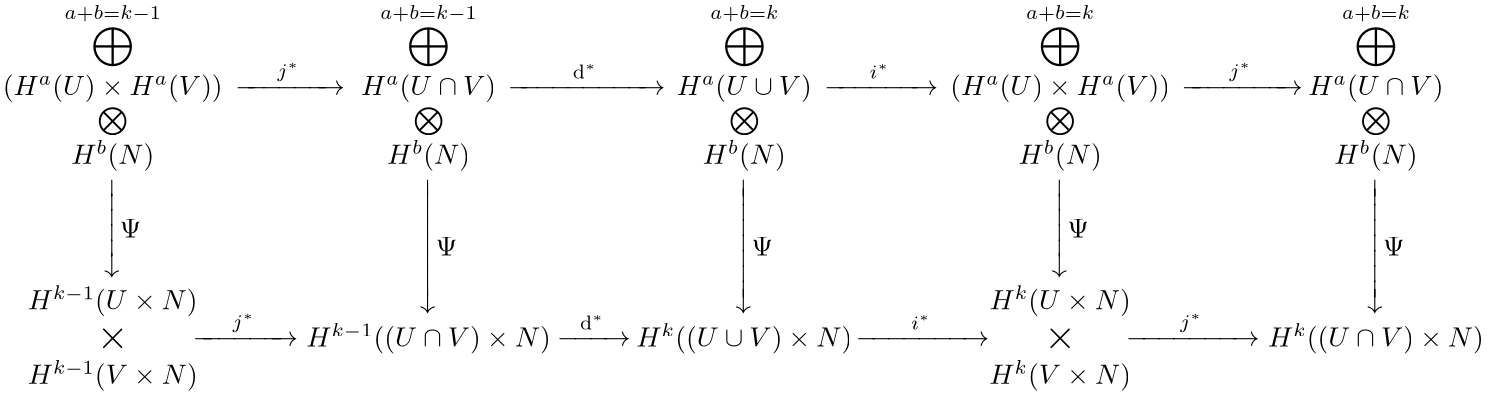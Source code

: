 <?xml version="1.0"?>
<!DOCTYPE ipe SYSTEM "ipe.dtd">
<ipe version="70206" creator="Ipe 7.2.7">
<info created="D:20130413174525" modified="D:20190126180442"/>
<preamble>\usepackage{xypic}
\usepackage{amsmath}
\usepackage{amssymb}</preamble>
<ipestyle name="basic">
<symbol name="arrow/arc(spx)">
<path stroke="sym-stroke" fill="sym-stroke" pen="sym-pen">
0 0 m
-1 0.333 l
-1 -0.333 l
h
</path>
</symbol>
<symbol name="arrow/farc(spx)">
<path stroke="sym-stroke" fill="white" pen="sym-pen">
0 0 m
-1 0.333 l
-1 -0.333 l
h
</path>
</symbol>
<symbol name="mark/circle(sx)" transformations="translations">
<path fill="sym-stroke">
0.6 0 0 0.6 0 0 e
0.4 0 0 0.4 0 0 e
</path>
</symbol>
<symbol name="mark/disk(sx)" transformations="translations">
<path fill="sym-stroke">
0.6 0 0 0.6 0 0 e
</path>
</symbol>
<symbol name="mark/fdisk(sfx)" transformations="translations">
<group>
<path fill="sym-fill">
0.5 0 0 0.5 0 0 e
</path>
<path fill="sym-stroke" fillrule="eofill">
0.6 0 0 0.6 0 0 e
0.4 0 0 0.4 0 0 e
</path>
</group>
</symbol>
<symbol name="mark/box(sx)" transformations="translations">
<path fill="sym-stroke" fillrule="eofill">
-0.6 -0.6 m
0.6 -0.6 l
0.6 0.6 l
-0.6 0.6 l
h
-0.4 -0.4 m
0.4 -0.4 l
0.4 0.4 l
-0.4 0.4 l
h
</path>
</symbol>
<symbol name="mark/square(sx)" transformations="translations">
<path fill="sym-stroke">
-0.6 -0.6 m
0.6 -0.6 l
0.6 0.6 l
-0.6 0.6 l
h
</path>
</symbol>
<symbol name="mark/fsquare(sfx)" transformations="translations">
<group>
<path fill="sym-fill">
-0.5 -0.5 m
0.5 -0.5 l
0.5 0.5 l
-0.5 0.5 l
h
</path>
<path fill="sym-stroke" fillrule="eofill">
-0.6 -0.6 m
0.6 -0.6 l
0.6 0.6 l
-0.6 0.6 l
h
-0.4 -0.4 m
0.4 -0.4 l
0.4 0.4 l
-0.4 0.4 l
h
</path>
</group>
</symbol>
<symbol name="mark/cross(sx)" transformations="translations">
<group>
<path fill="sym-stroke">
-0.43 -0.57 m
0.57 0.43 l
0.43 0.57 l
-0.57 -0.43 l
h
</path>
<path fill="sym-stroke">
-0.43 0.57 m
0.57 -0.43 l
0.43 -0.57 l
-0.57 0.43 l
h
</path>
</group>
</symbol>
<symbol name="arrow/fnormal(spx)">
<path stroke="sym-stroke" fill="white" pen="sym-pen">
0 0 m
-1 0.333 l
-1 -0.333 l
h
</path>
</symbol>
<symbol name="arrow/pointed(spx)">
<path stroke="sym-stroke" fill="sym-stroke" pen="sym-pen">
0 0 m
-1 0.333 l
-0.8 0 l
-1 -0.333 l
h
</path>
</symbol>
<symbol name="arrow/fpointed(spx)">
<path stroke="sym-stroke" fill="white" pen="sym-pen">
0 0 m
-1 0.333 l
-0.8 0 l
-1 -0.333 l
h
</path>
</symbol>
<symbol name="arrow/linear(spx)">
<path stroke="sym-stroke" pen="sym-pen">
-1 0.333 m
0 0 l
-1 -0.333 l
</path>
</symbol>
<symbol name="arrow/fdouble(spx)">
<path stroke="sym-stroke" fill="white" pen="sym-pen">
0 0 m
-1 0.333 l
-1 -0.333 l
h
-1 0 m
-2 0.333 l
-2 -0.333 l
h
</path>
</symbol>
<symbol name="arrow/double(spx)">
<path stroke="sym-stroke" fill="sym-stroke" pen="sym-pen">
0 0 m
-1 0.333 l
-1 -0.333 l
h
-1 0 m
-2 0.333 l
-2 -0.333 l
h
</path>
</symbol>
<pen name="heavier" value="0.8"/>
<pen name="fat" value="1.2"/>
<pen name="ultrafat" value="2"/>
<symbolsize name="large" value="5"/>
<symbolsize name="small" value="2"/>
<symbolsize name="tiny" value="1.1"/>
<arrowsize name="large" value="10"/>
<arrowsize name="small" value="5"/>
<arrowsize name="tiny" value="3"/>
<color name="red" value="1 0 0"/>
<color name="green" value="0 1 0"/>
<color name="blue" value="0 0 1"/>
<color name="yellow" value="1 1 0"/>
<color name="orange" value="1 0.647 0"/>
<color name="gold" value="1 0.843 0"/>
<color name="purple" value="0.627 0.125 0.941"/>
<color name="gray" value="0.745"/>
<color name="brown" value="0.647 0.165 0.165"/>
<color name="navy" value="0 0 0.502"/>
<color name="pink" value="1 0.753 0.796"/>
<color name="seagreen" value="0.18 0.545 0.341"/>
<color name="turquoise" value="0.251 0.878 0.816"/>
<color name="violet" value="0.933 0.51 0.933"/>
<color name="darkblue" value="0 0 0.545"/>
<color name="darkcyan" value="0 0.545 0.545"/>
<color name="darkgray" value="0.663"/>
<color name="darkgreen" value="0 0.392 0"/>
<color name="darkmagenta" value="0.545 0 0.545"/>
<color name="darkorange" value="1 0.549 0"/>
<color name="darkred" value="0.545 0 0"/>
<color name="lightblue" value="0.678 0.847 0.902"/>
<color name="lightcyan" value="0.878 1 1"/>
<color name="lightgray" value="0.827"/>
<color name="lightgreen" value="0.565 0.933 0.565"/>
<color name="lightyellow" value="1 1 0.878"/>
<dashstyle name="dashed" value="[4] 0"/>
<dashstyle name="dotted" value="[1 3] 0"/>
<dashstyle name="dash dotted" value="[4 2 1 2] 0"/>
<dashstyle name="dash dot dotted" value="[4 2 1 2 1 2] 0"/>
<textsize name="large" value="\large"/>
<textsize name="Large" value="\Large"/>
<textsize name="LARGE" value="\LARGE"/>
<textsize name="huge" value="\huge"/>
<textsize name="Huge" value="\Huge"/>
<textsize name="small" value="\small"/>
<textsize name="footnote" value="\footnotesize"/>
<textsize name="tiny" value="\tiny"/>
<textstyle name="center" begin="\begin{center}" end="\end{center}"/>
<textstyle name="itemize" begin="\begin{itemize}" end="\end{itemize}"/>
<textstyle name="item" begin="\begin{itemize}\item{}" end="\end{itemize}"/>
<gridsize name="4 pts" value="4"/>
<gridsize name="8 pts (~3 mm)" value="8"/>
<gridsize name="16 pts (~6 mm)" value="16"/>
<gridsize name="32 pts (~12 mm)" value="32"/>
<gridsize name="10 pts (~3.5 mm)" value="10"/>
<gridsize name="20 pts (~7 mm)" value="20"/>
<gridsize name="14 pts (~5 mm)" value="14"/>
<gridsize name="28 pts (~10 mm)" value="28"/>
<gridsize name="56 pts (~20 mm)" value="56"/>
<anglesize name="90 deg" value="90"/>
<anglesize name="60 deg" value="60"/>
<anglesize name="45 deg" value="45"/>
<anglesize name="30 deg" value="30"/>
<anglesize name="22.5 deg" value="22.5"/>
<tiling name="falling" angle="-60" step="4" width="1"/>
<tiling name="rising" angle="30" step="4" width="1"/>
</ipestyle>
<page>
<layer name="alpha"/>
<view layers="alpha" active="alpha"/>
<group layer="alpha" matrix="1 0 0 1 16.7177 0">
<group matrix="1 0 0 1 -0.246233 0">
<text matrix="1 0 0 1 92.7049 1.57798" transformations="translations" pos="75.1894 779.093" stroke="black" type="label" width="34.658" height="18.292" depth="5.48" valign="baseline" style="math">\displaystyle\bigoplus^{a+b=k-1}</text>
<text matrix="1 0 0 1 73.6146 8.79379" transformations="translations" pos="87.2872 757.001" stroke="black" type="label" width="48.643" height="7.473" depth="2.49" valign="baseline" style="math">H^a(U\cap V)</text>
<text matrix="1 0 0 1 90.8231 1.11587" transformations="translations" pos="88.8652 752.793" stroke="black" type="label" width="11.07" height="7.473" depth="2.49" valign="baseline" style="math">\bigotimes</text>
<text matrix="1 0 0 1 76.1322 -0.184165" transformations="translations" pos="94.1251 741.221" stroke="black" type="label" width="29.932" height="8.459" depth="2.49" valign="baseline" style="math">H^b(N)</text>
</group>
<text matrix="1 0 0 1 57.0904 -8.58986" transformations="translations" pos="171.856 683.803" stroke="black" type="label" width="87.939" height="8.459" depth="2.49" halign="right" valign="baseline" style="math">H^{k-1}((U\cap V)\times N)</text>
</group>
<group matrix="1 0 0 1 14.5475 0">
<group matrix="1 0 0 1 42.4654 0">
<text matrix="1 0 0 1 170.944 1.57798" transformations="translations" pos="75.1894 779.093" stroke="black" type="label" width="24.461" height="18.292" depth="5.48" valign="baseline" style="math">\displaystyle\bigoplus^{a+b=k}</text>
<text matrix="1 0 0 1 146.756 8.79379" transformations="translations" pos="87.2872 757.001" stroke="black" type="label" width="48.643" height="7.473" depth="2.49" valign="baseline" style="math">H^a(U\cup V)</text>
<text matrix="1 0 0 1 163.964 1.11587" transformations="translations" pos="88.8652 752.793" stroke="black" type="label" width="11.07" height="7.473" depth="2.49" valign="baseline" style="math">\bigotimes</text>
<text matrix="1 0 0 1 149.273 -0.184165" transformations="translations" pos="94.1251 741.221" stroke="black" type="label" width="29.932" height="8.459" depth="2.49" valign="baseline" style="math">H^b(N)</text>
</group>
<text matrix="1 0 0 1 167.844 -8.58986" transformations="translations" pos="171.856 683.803" stroke="black" type="label" width="77.741" height="8.459" depth="2.49" halign="right" valign="baseline" style="math">H^k((U\cup V)\times N)</text>
</group>
<group matrix="1 0 0 1 68.379 0">
<group matrix="1 0 0 1 42.4491 0">
<text matrix="1 0 0 1 344.494 1.57798" transformations="translations" pos="75.1894 779.093" stroke="black" type="label" width="24.461" height="18.292" depth="5.48" valign="baseline" style="math">\displaystyle\bigoplus^{a+b=k}</text>
<text matrix="1 0 0 1 320.305 8.79379" transformations="translations" pos="87.2872 757.001" stroke="black" type="label" width="48.643" height="7.473" depth="2.49" valign="baseline" style="math">H^a(U\cap V)</text>
<text matrix="1 0 0 1 337.514 1.11587" transformations="translations" pos="88.8652 752.793" stroke="black" type="label" width="11.07" height="7.473" depth="2.49" valign="baseline" style="math">\bigotimes</text>
<text matrix="1 0 0 1 322.823 -0.184165" transformations="translations" pos="94.1251 741.221" stroke="black" type="label" width="29.932" height="8.459" depth="2.49" valign="baseline" style="math">H^b(N)</text>
</group>
<text matrix="1 0 0 1 341.377 -8.58986" transformations="translations" pos="171.856 683.803" stroke="black" type="label" width="77.741" height="8.459" depth="2.49" halign="right" valign="baseline" style="math">H^k((U\cap V)\times N)</text>
</group>
<text matrix="1 0 0 1 -4.32782 -2.85845" transformations="translations" pos="136.467 768.888" stroke="black" type="label" width="39.418" height="12.43" depth="7.28" valign="baseline" style="math">\xrightarrow[\phantom{aaaaaaia}]{j^*}</text>
<text matrix="1 0 0 1 93.7659 -2.85845" transformations="translations" pos="136.467 768.888" stroke="black" type="label" width="56.704" height="11.959" depth="7.28" valign="baseline" style="math">\xrightarrow[\phantom{aaaaaaaaaaia}]{\mathrm{d}^*}</text>
<text matrix="1 0 0 1 207.727 -2.85845" transformations="translations" pos="136.467 768.888" stroke="black" type="label" width="40.921" height="11.962" depth="6.98" valign="baseline" style="math">\xrightarrow[\phantom{aaaaaaaa}]{i^*}</text>
<text matrix="1 0 0 1 336.268 -2.85845" transformations="translations" pos="136.467 768.888" stroke="black" type="label" width="43.74" height="12.43" depth="7.28" valign="baseline" style="math">\xrightarrow[\phantom{aaaaaaaai}]{j^*}</text>
<group>
<group matrix="1 0 0 1 2.69661 0">
<text matrix="1 0 0 1 -7.20247 1.57798" transformations="translations" pos="75.1894 779.093" stroke="black" type="label" width="34.658" height="18.292" depth="5.48" valign="baseline" style="math">\displaystyle\bigoplus^{a+b=k-1}</text>
<text matrix="1 0 0 1 -41.5503 8.79379" transformations="translations" pos="87.2872 757.001" stroke="black" type="label" width="79.158" height="7.473" depth="2.49" valign="baseline" style="math">(H^a(U)\times H^a(V))</text>
<text matrix="1 0 0 1 -9.08427 1.11587" transformations="translations" pos="88.8652 752.793" stroke="black" type="label" width="11.07" height="7.473" depth="2.49" valign="baseline" style="math">\bigotimes</text>
<text matrix="1 0 0 1 -23.7752 -0.184165" transformations="translations" pos="94.1251 741.221" stroke="black" type="label" width="29.932" height="8.459" depth="2.49" valign="baseline" style="math">H^b(N)</text>
</group>
<text matrix="1 0 0 1 36.8507 -2.41957" transformations="translations" pos="81.7092 691.045" stroke="black" type="label" width="61.095" height="8.459" depth="2.49" halign="right" valign="baseline" style="math">H^{k-1}(U\times N)</text>
<text matrix="1 0 0 1 36.9192 -29.2452" transformations="translations" pos="81.7092 691.045" stroke="black" type="label" width="61.232" height="8.459" depth="2.49" halign="right" valign="baseline" style="math">H^{k-1}(V\times N)</text>
<text matrix="1.45475 0 0 1.45475 -36.6955 -313.892" pos="89.5991 679.473" stroke="black" type="label" width="7.749" height="5.812" depth="0.83" halign="right" valign="baseline" style="math">\times</text>
</group>
<group>
<group matrix="1 0 0 1 79.6954 0">
<text matrix="1 0 0 1 261.944 1.57798" transformations="translations" pos="75.1894 779.093" stroke="black" type="label" width="24.461" height="18.292" depth="5.48" valign="baseline" style="math">\displaystyle\bigoplus^{a+b=k}</text>
<text matrix="1 0 0 1 222.498 8.79379" transformations="translations" pos="87.2872 757.001" stroke="black" type="label" width="79.158" height="7.473" depth="2.49" valign="baseline" style="math">(H^a(U)\times H^a(V))</text>
<text matrix="1 0 0 1 254.964 1.11587" transformations="translations" pos="88.8652 752.793" stroke="black" type="label" width="11.07" height="7.473" depth="2.49" valign="baseline" style="math">\bigotimes</text>
<text matrix="1 0 0 1 240.273 -0.184165" transformations="translations" pos="94.1251 741.221" stroke="black" type="label" width="29.932" height="8.459" depth="2.49" valign="baseline" style="math">H^b(N)</text>
</group>
<text matrix="1 0 0 1 372.799 -2.41957" transformations="translations" pos="81.7092 691.045" stroke="black" type="label" width="50.897" height="8.459" depth="2.49" halign="right" valign="baseline" style="math">H^k(U\times N)</text>
<text matrix="1 0 0 1 372.867 -29.2452" transformations="translations" pos="81.7092 691.045" stroke="black" type="label" width="51.034" height="8.459" depth="2.49" halign="right" valign="baseline" style="math">H^k(V\times N)</text>
<text matrix="1.45475 0 0 1.45475 304.351 -313.892" pos="89.5991 679.473" stroke="black" type="label" width="7.749" height="5.812" depth="0.83" halign="right" valign="baseline" style="math">\times</text>
</group>
<text matrix="1 0 0 1 -19.6804 -93.212" transformations="translations" pos="136.467 768.888" stroke="black" type="label" width="37.916" height="12.43" depth="7.28" valign="baseline" style="math">\xrightarrow[\phantom{aaaaaaii}]{j^*}</text>
<text matrix="1 0 0 1 111.531 -93.212" transformations="translations" pos="136.467 768.888" stroke="black" type="label" width="26.454" height="11.959" depth="7.28" valign="baseline" style="math">\xrightarrow[\phantom{aaaia}]{\mathrm{d}^*}</text>
<text matrix="1 0 0 1 219.049 -93.212" transformations="translations" pos="136.467 768.888" stroke="black" type="label" width="48.061" height="11.959" depth="7.28" valign="baseline" style="math">\xrightarrow[\phantom{aaaaaaaaai}]{i^*}</text>
<text matrix="1 0 0 1 316.308 -93.212" transformations="translations" pos="136.467 768.888" stroke="black" type="label" width="48.061" height="12.43" depth="7.28" valign="baseline" style="math">\xrightarrow[\phantom{aaaaaaaaai}]{j^*}</text>
<text matrix="0 -1 1 0 -683.602 872.594" pos="136.467 768.888" stroke="black" type="label" width="36.6" height="12.432" depth="6.98" valign="baseline" style="math">\xrightarrow[\phantom{aaaaaaa}]{\phantom{j^*}}</text>
<text matrix="0 -1 1 0 -569.92 872.594" pos="136.467 768.888" stroke="black" type="label" width="49.564" height="12.432" depth="6.98" valign="baseline" style="math">\xrightarrow[\phantom{aaaaaaaaaa}]{\phantom{j^*}}</text>
<text matrix="0 -1 1 0 -456.237 872.594" pos="136.467 768.888" stroke="black" type="label" width="49.564" height="12.432" depth="6.98" valign="baseline" style="math">\xrightarrow[\phantom{aaaaaaaaaa}]{\phantom{j^*}}</text>
<text matrix="0 -1 1 0 -228.873 872.594" pos="136.467 768.888" stroke="black" type="label" width="49.564" height="12.432" depth="6.98" valign="baseline" style="math">\xrightarrow[\phantom{aaaaaaaaaa}]{\phantom{j^*}}</text>
<text matrix="1 0 0 1 -11.4161 -2.71279" transformations="translations" pos="102.004 717.135" stroke="black" type="label" width="7.749" height="6.808" depth="0" valign="baseline" style="math">\Psi</text>
<text matrix="1 0 0 1 102.281 -9.19479" transformations="translations" pos="102.004 717.135" stroke="black" type="label" width="7.749" height="6.808" depth="0" valign="baseline" style="math">\Psi</text>
<text matrix="1 0 0 1 215.977 -9.19479" transformations="translations" pos="102.004 717.135" stroke="black" type="label" width="7.749" height="6.808" depth="0" valign="baseline" style="math">\Psi</text>
<text matrix="0 -1 1 0 -342.492 872.594" pos="136.467 768.888" stroke="black" type="label" width="36.6" height="12.432" depth="6.98" valign="baseline" style="math">\xrightarrow[\phantom{aaaaaaa}]{\phantom{j^*}}</text>
<text matrix="1 0 0 1 329.694 -2.71279" transformations="translations" pos="102.004 717.135" stroke="black" type="label" width="7.749" height="6.808" depth="0" valign="baseline" style="math">\Psi</text>
<text matrix="1 0 0 1 443.33 -9.19479" transformations="translations" pos="102.004 717.135" stroke="black" type="label" width="7.749" height="6.808" depth="0" valign="baseline" style="math">\Psi</text>
</page>
</ipe>

